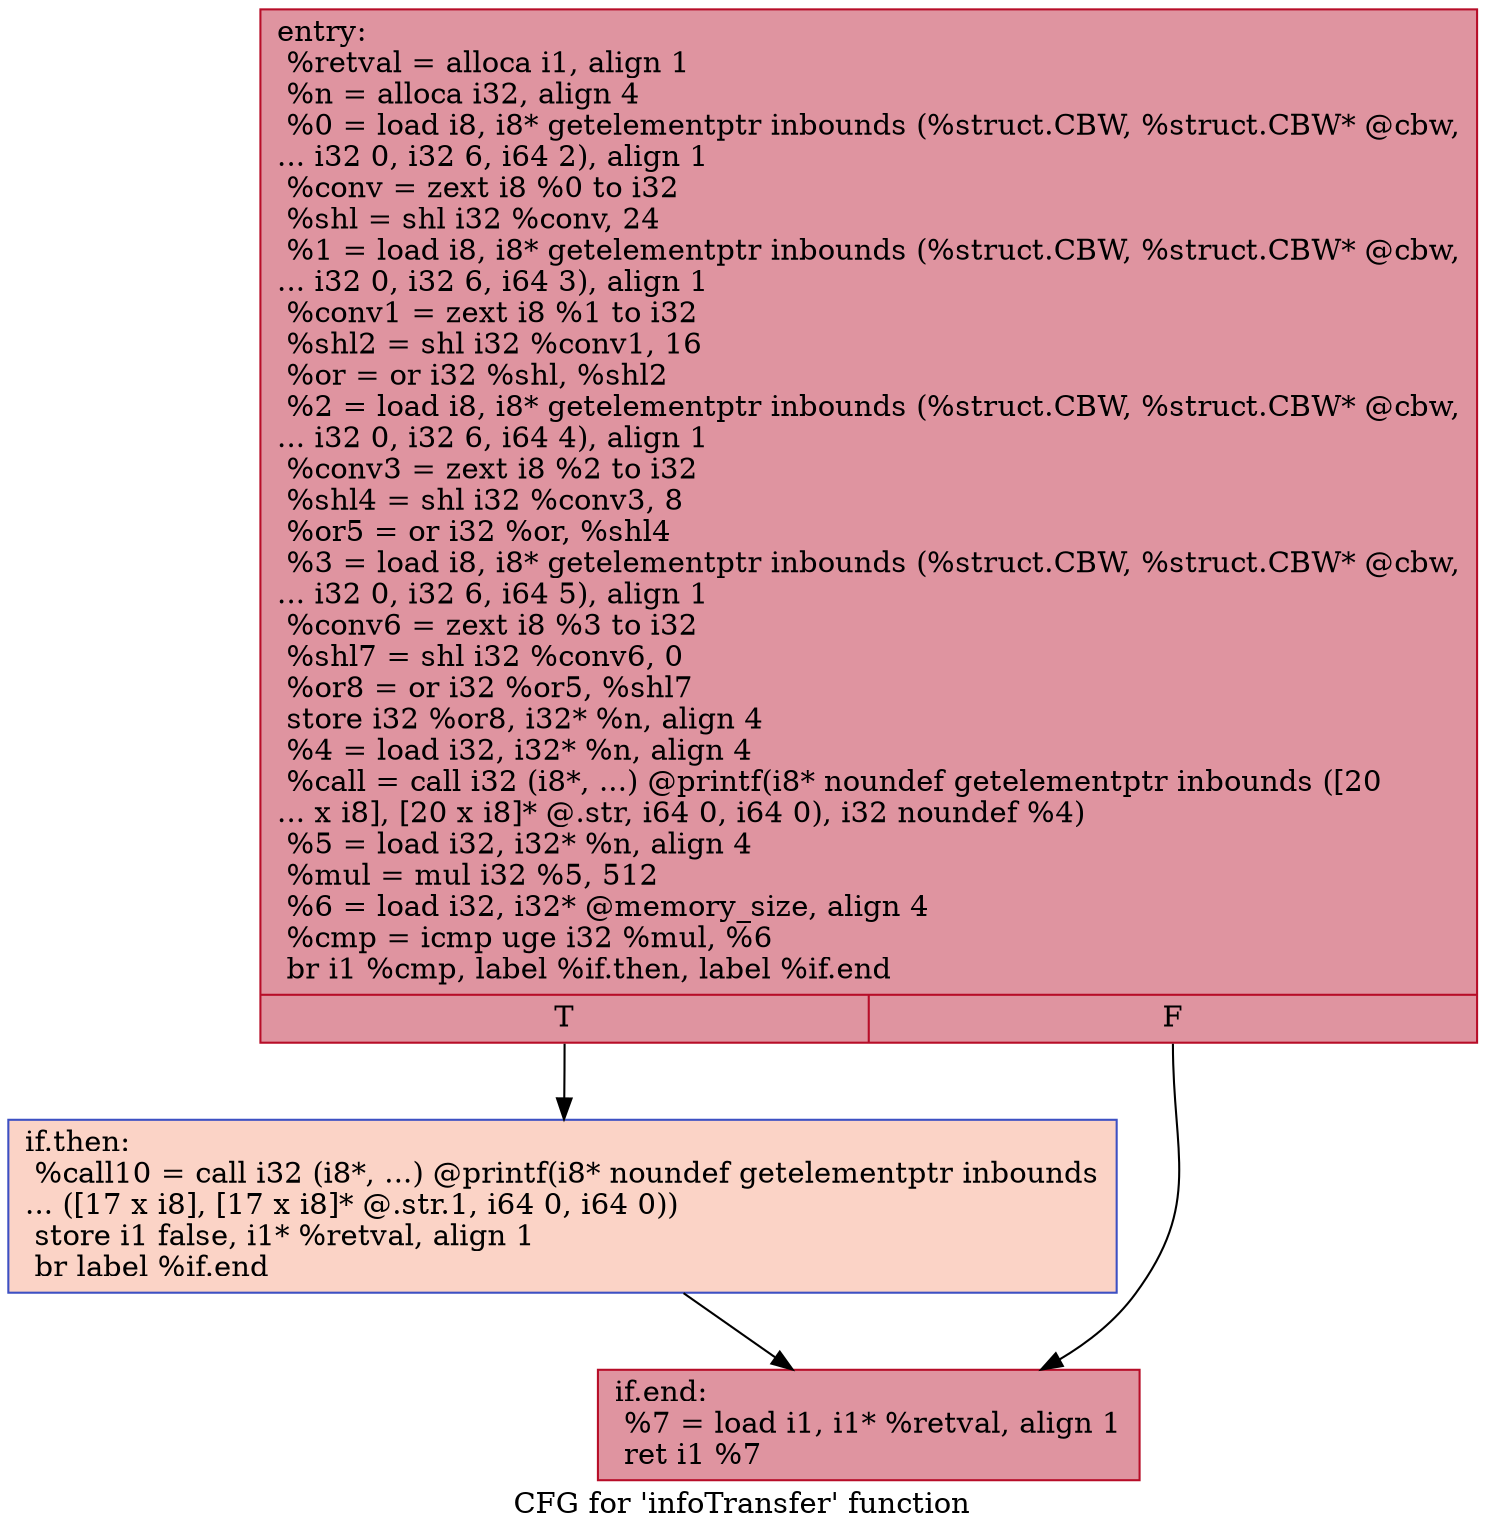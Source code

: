 digraph "CFG for 'infoTransfer' function" {
	label="CFG for 'infoTransfer' function";

	Node0x555a1c77e0c0 [shape=record,color="#b70d28ff", style=filled, fillcolor="#b70d2870",label="{entry:\l  %retval = alloca i1, align 1\l  %n = alloca i32, align 4\l  %0 = load i8, i8* getelementptr inbounds (%struct.CBW, %struct.CBW* @cbw,\l... i32 0, i32 6, i64 2), align 1\l  %conv = zext i8 %0 to i32\l  %shl = shl i32 %conv, 24\l  %1 = load i8, i8* getelementptr inbounds (%struct.CBW, %struct.CBW* @cbw,\l... i32 0, i32 6, i64 3), align 1\l  %conv1 = zext i8 %1 to i32\l  %shl2 = shl i32 %conv1, 16\l  %or = or i32 %shl, %shl2\l  %2 = load i8, i8* getelementptr inbounds (%struct.CBW, %struct.CBW* @cbw,\l... i32 0, i32 6, i64 4), align 1\l  %conv3 = zext i8 %2 to i32\l  %shl4 = shl i32 %conv3, 8\l  %or5 = or i32 %or, %shl4\l  %3 = load i8, i8* getelementptr inbounds (%struct.CBW, %struct.CBW* @cbw,\l... i32 0, i32 6, i64 5), align 1\l  %conv6 = zext i8 %3 to i32\l  %shl7 = shl i32 %conv6, 0\l  %or8 = or i32 %or5, %shl7\l  store i32 %or8, i32* %n, align 4\l  %4 = load i32, i32* %n, align 4\l  %call = call i32 (i8*, ...) @printf(i8* noundef getelementptr inbounds ([20\l... x i8], [20 x i8]* @.str, i64 0, i64 0), i32 noundef %4)\l  %5 = load i32, i32* %n, align 4\l  %mul = mul i32 %5, 512\l  %6 = load i32, i32* @memory_size, align 4\l  %cmp = icmp uge i32 %mul, %6\l  br i1 %cmp, label %if.then, label %if.end\l|{<s0>T|<s1>F}}"];
	Node0x555a1c77e0c0:s0 -> Node0x555a1c77f7c0;
	Node0x555a1c77e0c0:s1 -> Node0x555a1c77f890;
	Node0x555a1c77f7c0 [shape=record,color="#3d50c3ff", style=filled, fillcolor="#f59c7d70",label="{if.then:                                          \l  %call10 = call i32 (i8*, ...) @printf(i8* noundef getelementptr inbounds\l... ([17 x i8], [17 x i8]* @.str.1, i64 0, i64 0))\l  store i1 false, i1* %retval, align 1\l  br label %if.end\l}"];
	Node0x555a1c77f7c0 -> Node0x555a1c77f890;
	Node0x555a1c77f890 [shape=record,color="#b70d28ff", style=filled, fillcolor="#b70d2870",label="{if.end:                                           \l  %7 = load i1, i1* %retval, align 1\l  ret i1 %7\l}"];
}
